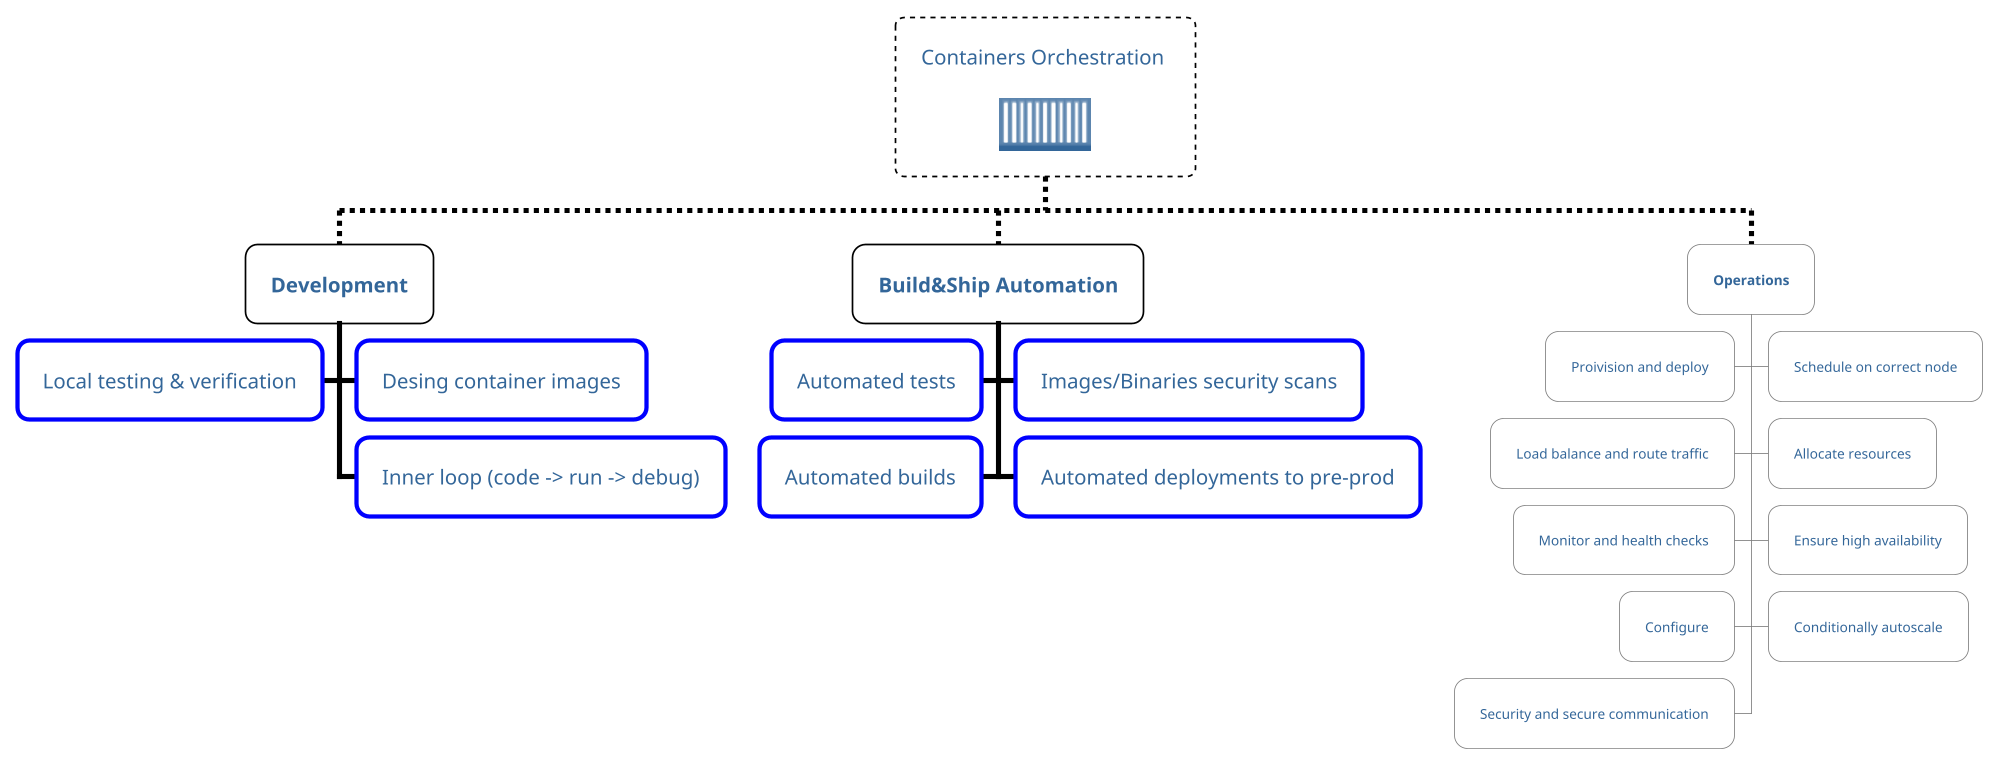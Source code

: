 @startwbs k8s-containers-orchestration-tree

scale 1920x1080

'Icons
!include <aws/Compute/AmazonECS/ECScontainer/ECScontainer>

'Global Skinparams
skinparam defaultTextAlignment center

'Diagram Style
'"!theme" directive will be overriden, but fond will stay

!theme silver
<style>
wbsDiagram {
    BackgroundColor White
    :depth(0) {
        RoundCorner 10
        LineColor black
        LineStyle 3
    }
    :depth(1){
        LineColor black
        FontStyle Bold
    }
    :depth(2){
        LineColor blue
        LineThickness 2.5
    }
    .fade {
        LineColor gray
        LineThickness 0.5
        DiagramBorderColor gray
        DiagramBorderThickness 0.1
        FontSIze 8
    }
}
</style>


* Containers Orchestration \n\n<$ECScontainer>
** Development
*** Desing container images
*** Inner loop (code -> run -> debug)
***< Local testing & verification
** Build&Ship Automation
*** Images/Binaries security scans
***< Automated tests
***< Automated builds
*** Automated deployments to pre-prod
** Operations <<fade>>
***< Proivision and deploy <<fade>>
*** Schedule on correct node <<fade>>
*** Allocate resources <<fade>>
*** Ensure high availability <<fade>>
*** Conditionally autoscale <<fade>>
***< Load balance and route traffic <<fade>>
***< Monitor and health checks <<fade>>
***< Configure <<fade>>
***< Security and secure communication <<fade>>
@endwbs